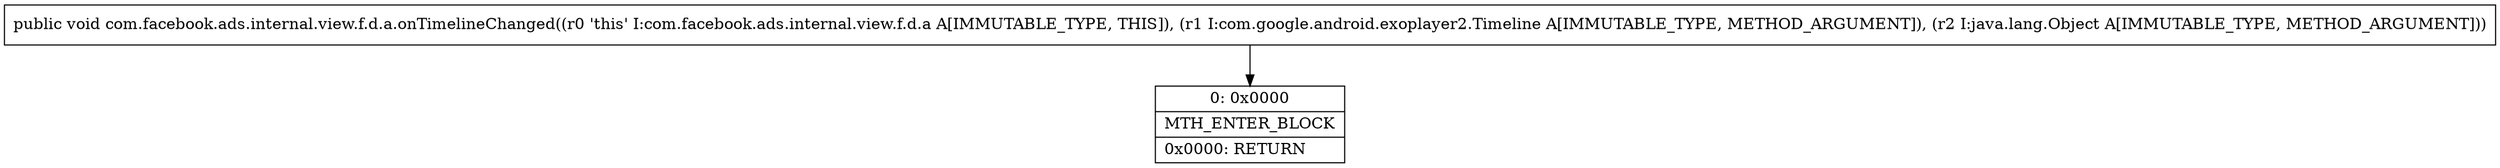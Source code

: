 digraph "CFG forcom.facebook.ads.internal.view.f.d.a.onTimelineChanged(Lcom\/google\/android\/exoplayer2\/Timeline;Ljava\/lang\/Object;)V" {
Node_0 [shape=record,label="{0\:\ 0x0000|MTH_ENTER_BLOCK\l|0x0000: RETURN   \l}"];
MethodNode[shape=record,label="{public void com.facebook.ads.internal.view.f.d.a.onTimelineChanged((r0 'this' I:com.facebook.ads.internal.view.f.d.a A[IMMUTABLE_TYPE, THIS]), (r1 I:com.google.android.exoplayer2.Timeline A[IMMUTABLE_TYPE, METHOD_ARGUMENT]), (r2 I:java.lang.Object A[IMMUTABLE_TYPE, METHOD_ARGUMENT])) }"];
MethodNode -> Node_0;
}

